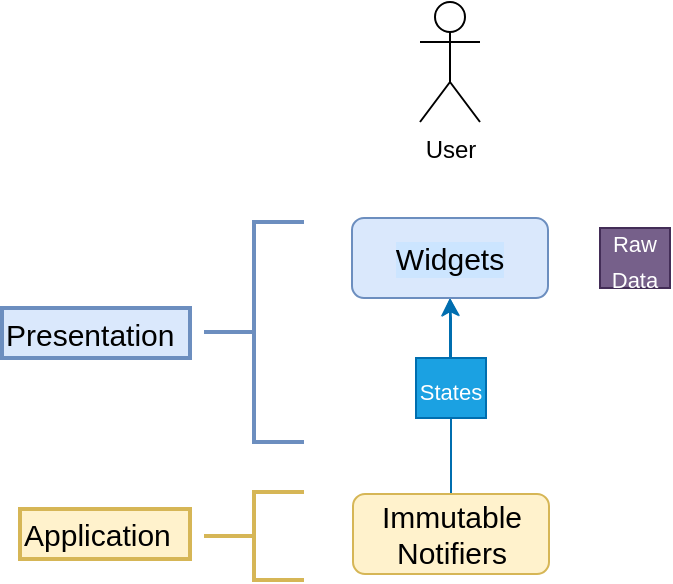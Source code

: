 <mxfile version="20.0.3" type="github">
  <diagram id="pXHEx5B0zCmos9JjCkFU" name="Page-1">
    <mxGraphModel dx="982" dy="538" grid="1" gridSize="10" guides="1" tooltips="1" connect="1" arrows="1" fold="1" page="1" pageScale="1" pageWidth="827" pageHeight="1169" math="0" shadow="0">
      <root>
        <mxCell id="0" />
        <mxCell id="1" parent="0" />
        <mxCell id="3MfGsReW21h4djv7292m-2" value="User" style="shape=umlActor;verticalLabelPosition=bottom;verticalAlign=top;html=1;" vertex="1" parent="1">
          <mxGeometry x="390" y="20" width="30" height="60" as="geometry" />
        </mxCell>
        <mxCell id="3MfGsReW21h4djv7292m-3" value="" style="strokeWidth=2;html=1;shape=mxgraph.flowchart.annotation_2;align=left;labelPosition=right;pointerEvents=1;fillColor=#dae8fc;strokeColor=#6c8ebf;" vertex="1" parent="1">
          <mxGeometry x="282" y="130" width="50" height="110" as="geometry" />
        </mxCell>
        <mxCell id="3MfGsReW21h4djv7292m-4" value="&lt;font color=&quot;#000000&quot; style=&quot;font-size: 15px;&quot;&gt;Presentation&lt;/font&gt;" style="whiteSpace=wrap;html=1;align=left;fillColor=#dae8fc;strokeColor=#6c8ebf;strokeWidth=2;" vertex="1" parent="1">
          <mxGeometry x="181" y="173" width="94" height="25" as="geometry" />
        </mxCell>
        <mxCell id="3MfGsReW21h4djv7292m-11" style="edgeStyle=orthogonalEdgeStyle;rounded=0;orthogonalLoop=1;jettySize=auto;html=1;exitX=0.5;exitY=0;exitDx=0;exitDy=0;entryX=0.44;entryY=1;entryDx=0;entryDy=0;entryPerimeter=0;fontSize=11;fontColor=#000000;fillColor=#1ba1e2;strokeColor=#006EAF;" edge="1" parent="1">
          <mxGeometry relative="1" as="geometry">
            <mxPoint x="407" y="198" as="sourcePoint" />
            <mxPoint x="405" y="168" as="targetPoint" />
          </mxGeometry>
        </mxCell>
        <mxCell id="3MfGsReW21h4djv7292m-14" value="" style="edgeStyle=orthogonalEdgeStyle;rounded=0;orthogonalLoop=1;jettySize=auto;html=1;fontSize=15;fontColor=#000000;fillColor=#1ba1e2;strokeColor=#006EAF;" edge="1" parent="1" source="3MfGsReW21h4djv7292m-9" target="3MfGsReW21h4djv7292m-13">
          <mxGeometry relative="1" as="geometry" />
        </mxCell>
        <mxCell id="3MfGsReW21h4djv7292m-9" value="&lt;font style=&quot;font-size: 11px;&quot;&gt;States&lt;/font&gt;" style="rounded=0;whiteSpace=wrap;html=1;fontSize=15;fontColor=#ffffff;fillColor=#1ba1e2;strokeColor=#006EAF;" vertex="1" parent="1">
          <mxGeometry x="388" y="198" width="35" height="30" as="geometry" />
        </mxCell>
        <mxCell id="3MfGsReW21h4djv7292m-13" value="&lt;font style=&quot;font-size: 15px;&quot;&gt;Widgets&lt;/font&gt;" style="rounded=1;whiteSpace=wrap;html=1;labelBackgroundColor=#CCE5FF;fontSize=11;fillColor=#dae8fc;strokeColor=#6c8ebf;" vertex="1" parent="1">
          <mxGeometry x="356" y="128" width="98" height="40" as="geometry" />
        </mxCell>
        <mxCell id="3MfGsReW21h4djv7292m-17" style="edgeStyle=orthogonalEdgeStyle;rounded=0;orthogonalLoop=1;jettySize=auto;html=1;exitX=0.5;exitY=0;exitDx=0;exitDy=0;entryX=0.5;entryY=1;entryDx=0;entryDy=0;fontSize=15;fontColor=#000000;endArrow=none;endFill=0;fillColor=#1ba1e2;strokeColor=#006EAF;" edge="1" parent="1" source="3MfGsReW21h4djv7292m-16" target="3MfGsReW21h4djv7292m-9">
          <mxGeometry relative="1" as="geometry" />
        </mxCell>
        <mxCell id="3MfGsReW21h4djv7292m-16" value="&lt;font style=&quot;font-size: 15px;&quot;&gt;Immutable&lt;br&gt;Notifiers&lt;br&gt;&lt;/font&gt;" style="rounded=1;whiteSpace=wrap;html=1;labelBackgroundColor=none;fontSize=11;fillColor=#fff2cc;strokeColor=#d6b656;" vertex="1" parent="1">
          <mxGeometry x="356.5" y="266" width="98" height="40" as="geometry" />
        </mxCell>
        <mxCell id="3MfGsReW21h4djv7292m-18" value="" style="strokeWidth=2;html=1;shape=mxgraph.flowchart.annotation_2;align=left;labelPosition=right;pointerEvents=1;fillColor=#fff2cc;strokeColor=#d6b656;" vertex="1" parent="1">
          <mxGeometry x="282" y="265" width="50" height="44" as="geometry" />
        </mxCell>
        <mxCell id="3MfGsReW21h4djv7292m-19" value="&lt;font color=&quot;#000000&quot; style=&quot;font-size: 15px;&quot;&gt;Application&lt;/font&gt;" style="whiteSpace=wrap;html=1;align=left;fillColor=#fff2cc;strokeColor=#d6b656;strokeWidth=2;" vertex="1" parent="1">
          <mxGeometry x="190" y="273.5" width="85" height="25" as="geometry" />
        </mxCell>
        <mxCell id="3MfGsReW21h4djv7292m-20" value="&lt;font style=&quot;font-size: 11px; line-height: 1;&quot;&gt;Raw Data&lt;/font&gt;" style="rounded=0;whiteSpace=wrap;html=1;fontSize=15;fontColor=#ffffff;fillColor=#76608a;strokeColor=#432D57;" vertex="1" parent="1">
          <mxGeometry x="480" y="133" width="35" height="30" as="geometry" />
        </mxCell>
      </root>
    </mxGraphModel>
  </diagram>
</mxfile>
